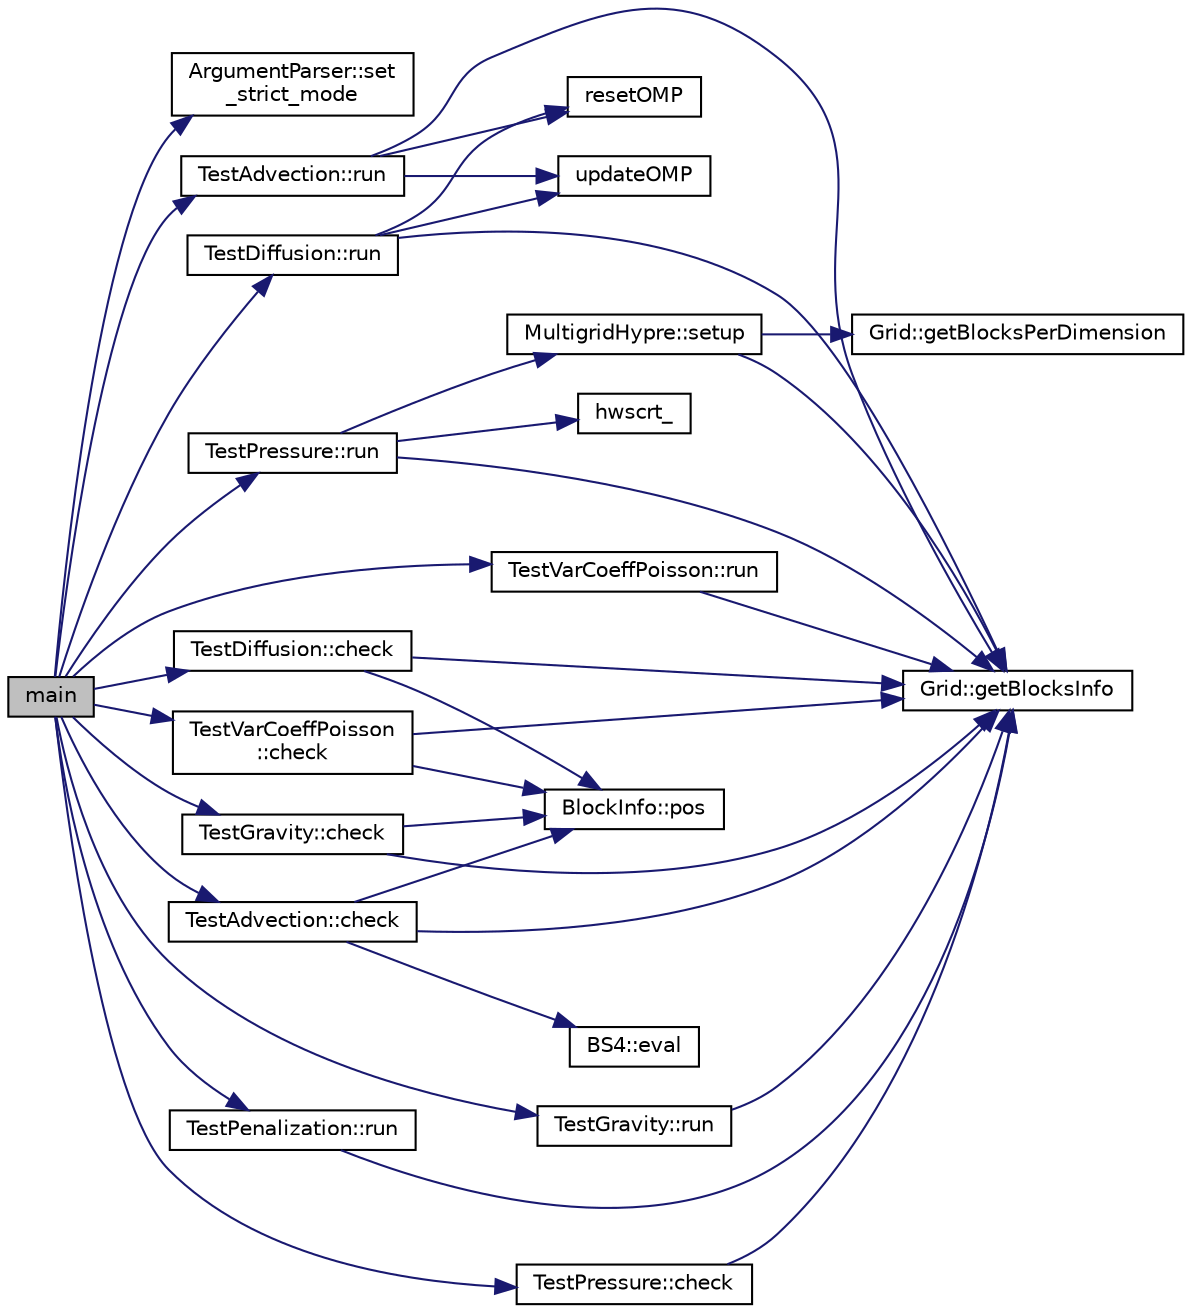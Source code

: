 digraph "main"
{
  edge [fontname="Helvetica",fontsize="10",labelfontname="Helvetica",labelfontsize="10"];
  node [fontname="Helvetica",fontsize="10",shape=record];
  rankdir="LR";
  Node1 [label="main",height=0.2,width=0.4,color="black", fillcolor="grey75", style="filled", fontcolor="black"];
  Node1 -> Node2 [color="midnightblue",fontsize="10",style="solid",fontname="Helvetica"];
  Node2 [label="ArgumentParser::set\l_strict_mode",height=0.2,width=0.4,color="black", fillcolor="white", style="filled",URL="$class_argument_parser.html#af30fc2364f2e0cf72e9ce17bf30fd645"];
  Node1 -> Node3 [color="midnightblue",fontsize="10",style="solid",fontname="Helvetica"];
  Node3 [label="TestAdvection::run",height=0.2,width=0.4,color="black", fillcolor="white", style="filled",URL="$class_test_advection.html#a06ea2c54a664b65b02259ba2c0c4ff38"];
  Node3 -> Node4 [color="midnightblue",fontsize="10",style="solid",fontname="Helvetica"];
  Node4 [label="Grid::getBlocksInfo",height=0.2,width=0.4,color="black", fillcolor="white", style="filled",URL="$class_grid.html#a39aa8cb7fad1abcfe40fdd77d9b72d8a"];
  Node3 -> Node5 [color="midnightblue",fontsize="10",style="solid",fontname="Helvetica"];
  Node5 [label="resetOMP",height=0.2,width=0.4,color="black", fillcolor="white", style="filled",URL="$_process_operators_o_m_p_8cpp.html#a63d7c344f5859f1e61aa5bb5f24642e0"];
  Node3 -> Node6 [color="midnightblue",fontsize="10",style="solid",fontname="Helvetica"];
  Node6 [label="updateOMP",height=0.2,width=0.4,color="black", fillcolor="white", style="filled",URL="$_process_operators_o_m_p_8cpp.html#ae041e454de4e5baf48e022ff1184073b"];
  Node1 -> Node7 [color="midnightblue",fontsize="10",style="solid",fontname="Helvetica"];
  Node7 [label="TestAdvection::check",height=0.2,width=0.4,color="black", fillcolor="white", style="filled",URL="$class_test_advection.html#ad7d9fcdc28671b17b2476f28882dbb74"];
  Node7 -> Node4 [color="midnightblue",fontsize="10",style="solid",fontname="Helvetica"];
  Node7 -> Node8 [color="midnightblue",fontsize="10",style="solid",fontname="Helvetica"];
  Node8 [label="BlockInfo::pos",height=0.2,width=0.4,color="black", fillcolor="white", style="filled",URL="$struct_block_info.html#abcc226bdb973d09286902ae23f3962fd"];
  Node7 -> Node9 [color="midnightblue",fontsize="10",style="solid",fontname="Helvetica"];
  Node9 [label="BS4::eval",height=0.2,width=0.4,color="black", fillcolor="white", style="filled",URL="$class_b_s4.html#ab53524385d759ff3e1fafa9b53aee574"];
  Node1 -> Node10 [color="midnightblue",fontsize="10",style="solid",fontname="Helvetica"];
  Node10 [label="TestDiffusion::run",height=0.2,width=0.4,color="black", fillcolor="white", style="filled",URL="$class_test_diffusion.html#ae4f122102bda38ee01e0fc38cb77f57b"];
  Node10 -> Node4 [color="midnightblue",fontsize="10",style="solid",fontname="Helvetica"];
  Node10 -> Node5 [color="midnightblue",fontsize="10",style="solid",fontname="Helvetica"];
  Node10 -> Node6 [color="midnightblue",fontsize="10",style="solid",fontname="Helvetica"];
  Node1 -> Node11 [color="midnightblue",fontsize="10",style="solid",fontname="Helvetica"];
  Node11 [label="TestDiffusion::check",height=0.2,width=0.4,color="black", fillcolor="white", style="filled",URL="$class_test_diffusion.html#aab6a401e99cbc30769c37e4a5921fd37"];
  Node11 -> Node4 [color="midnightblue",fontsize="10",style="solid",fontname="Helvetica"];
  Node11 -> Node8 [color="midnightblue",fontsize="10",style="solid",fontname="Helvetica"];
  Node1 -> Node12 [color="midnightblue",fontsize="10",style="solid",fontname="Helvetica"];
  Node12 [label="TestPressure::run",height=0.2,width=0.4,color="black", fillcolor="white", style="filled",URL="$class_test_pressure.html#aee46e2616c4d54889402fcfb02c4ccf5"];
  Node12 -> Node4 [color="midnightblue",fontsize="10",style="solid",fontname="Helvetica"];
  Node12 -> Node13 [color="midnightblue",fontsize="10",style="solid",fontname="Helvetica"];
  Node13 [label="hwscrt_",height=0.2,width=0.4,color="black", fillcolor="white", style="filled",URL="$_interface_fortran_8h.html#a5119151724ab6ca85a43cf467680045c"];
  Node12 -> Node14 [color="midnightblue",fontsize="10",style="solid",fontname="Helvetica"];
  Node14 [label="MultigridHypre::setup",height=0.2,width=0.4,color="black", fillcolor="white", style="filled",URL="$class_multigrid_hypre.html#a43a4d038e324f28cb4076bfe73d219b3"];
  Node14 -> Node4 [color="midnightblue",fontsize="10",style="solid",fontname="Helvetica"];
  Node14 -> Node15 [color="midnightblue",fontsize="10",style="solid",fontname="Helvetica"];
  Node15 [label="Grid::getBlocksPerDimension",height=0.2,width=0.4,color="black", fillcolor="white", style="filled",URL="$class_grid.html#a68154c3137ad02f44a24d2d75d807fe6"];
  Node1 -> Node16 [color="midnightblue",fontsize="10",style="solid",fontname="Helvetica"];
  Node16 [label="TestPressure::check",height=0.2,width=0.4,color="black", fillcolor="white", style="filled",URL="$class_test_pressure.html#a31deb76fa2f4b531225113044e3f3417"];
  Node16 -> Node4 [color="midnightblue",fontsize="10",style="solid",fontname="Helvetica"];
  Node1 -> Node17 [color="midnightblue",fontsize="10",style="solid",fontname="Helvetica"];
  Node17 [label="TestVarCoeffPoisson::run",height=0.2,width=0.4,color="black", fillcolor="white", style="filled",URL="$class_test_var_coeff_poisson.html#add52c16d25492f911193e23bb6ee6b2e"];
  Node17 -> Node4 [color="midnightblue",fontsize="10",style="solid",fontname="Helvetica"];
  Node1 -> Node18 [color="midnightblue",fontsize="10",style="solid",fontname="Helvetica"];
  Node18 [label="TestVarCoeffPoisson\l::check",height=0.2,width=0.4,color="black", fillcolor="white", style="filled",URL="$class_test_var_coeff_poisson.html#aa41c73134edf54f8f22363077387f4d5"];
  Node18 -> Node4 [color="midnightblue",fontsize="10",style="solid",fontname="Helvetica"];
  Node18 -> Node8 [color="midnightblue",fontsize="10",style="solid",fontname="Helvetica"];
  Node1 -> Node19 [color="midnightblue",fontsize="10",style="solid",fontname="Helvetica"];
  Node19 [label="TestGravity::run",height=0.2,width=0.4,color="black", fillcolor="white", style="filled",URL="$class_test_gravity.html#aa34d45935f342a44e09cf721acbc299e"];
  Node19 -> Node4 [color="midnightblue",fontsize="10",style="solid",fontname="Helvetica"];
  Node1 -> Node20 [color="midnightblue",fontsize="10",style="solid",fontname="Helvetica"];
  Node20 [label="TestGravity::check",height=0.2,width=0.4,color="black", fillcolor="white", style="filled",URL="$class_test_gravity.html#ad4f6213ca2e546f05284d991f7314ae7"];
  Node20 -> Node4 [color="midnightblue",fontsize="10",style="solid",fontname="Helvetica"];
  Node20 -> Node8 [color="midnightblue",fontsize="10",style="solid",fontname="Helvetica"];
  Node1 -> Node21 [color="midnightblue",fontsize="10",style="solid",fontname="Helvetica"];
  Node21 [label="TestPenalization::run",height=0.2,width=0.4,color="black", fillcolor="white", style="filled",URL="$class_test_penalization.html#a07dd4934e33caef13325d9599273ecee"];
  Node21 -> Node4 [color="midnightblue",fontsize="10",style="solid",fontname="Helvetica"];
}
